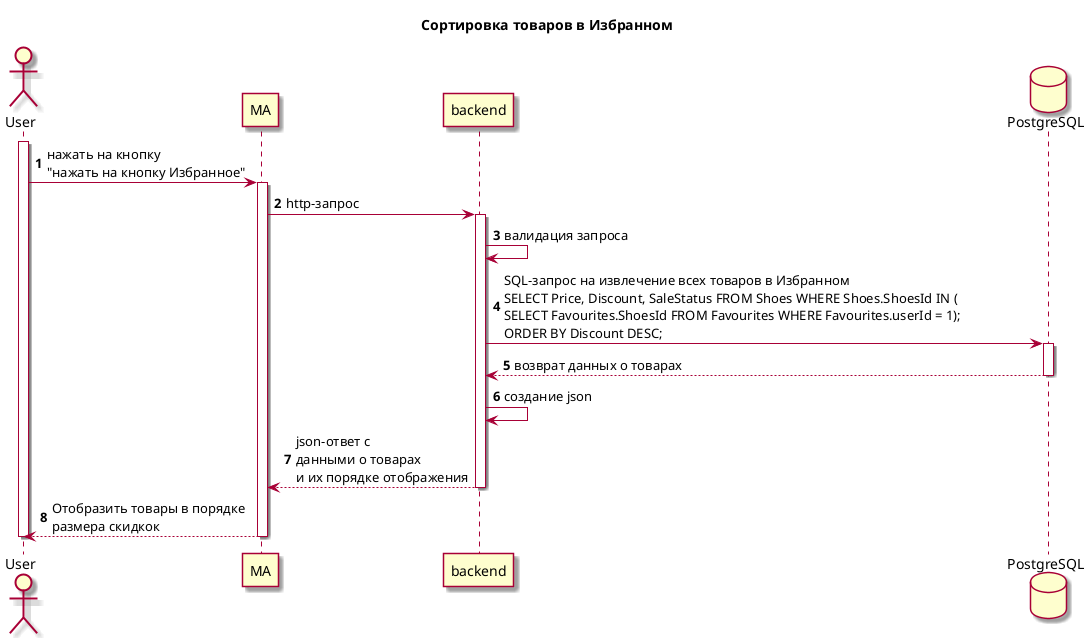 @startuml
title Сортировка товаров в Избранном
skin rose
autonumber

actor User
participant MA
participant backend
database PostgreSQL

activate User
User->MA: нажать на кнопку\n"нажать на кнопку Избранное"

activate MA
MA->backend: http-запрос

activate backend
backend->backend: валидация запроса
backend->PostgreSQL: SQL-запрос на извлечение всех товаров в Избранном\
                     \nSELECT Price, Discount, SaleStatus FROM Shoes WHERE Shoes.ShoesId IN (\
                     \nSELECT Favourites.ShoesId FROM Favourites WHERE Favourites.userId = 1);\
                     \nORDER BY Discount DESC; 
                     
activate PostgreSQL
PostgreSQL-->backend: возврат данных о товарах
deactivate PostgreSQL

backend->backend: создание json

backend-->MA: json-ответ с\nданными о товарах\nи их порядке отображения
deactivate backend
MA-->User: Отобразить товары в порядке\nразмера скидкок
deactivate MA
deactivate User

@enduml